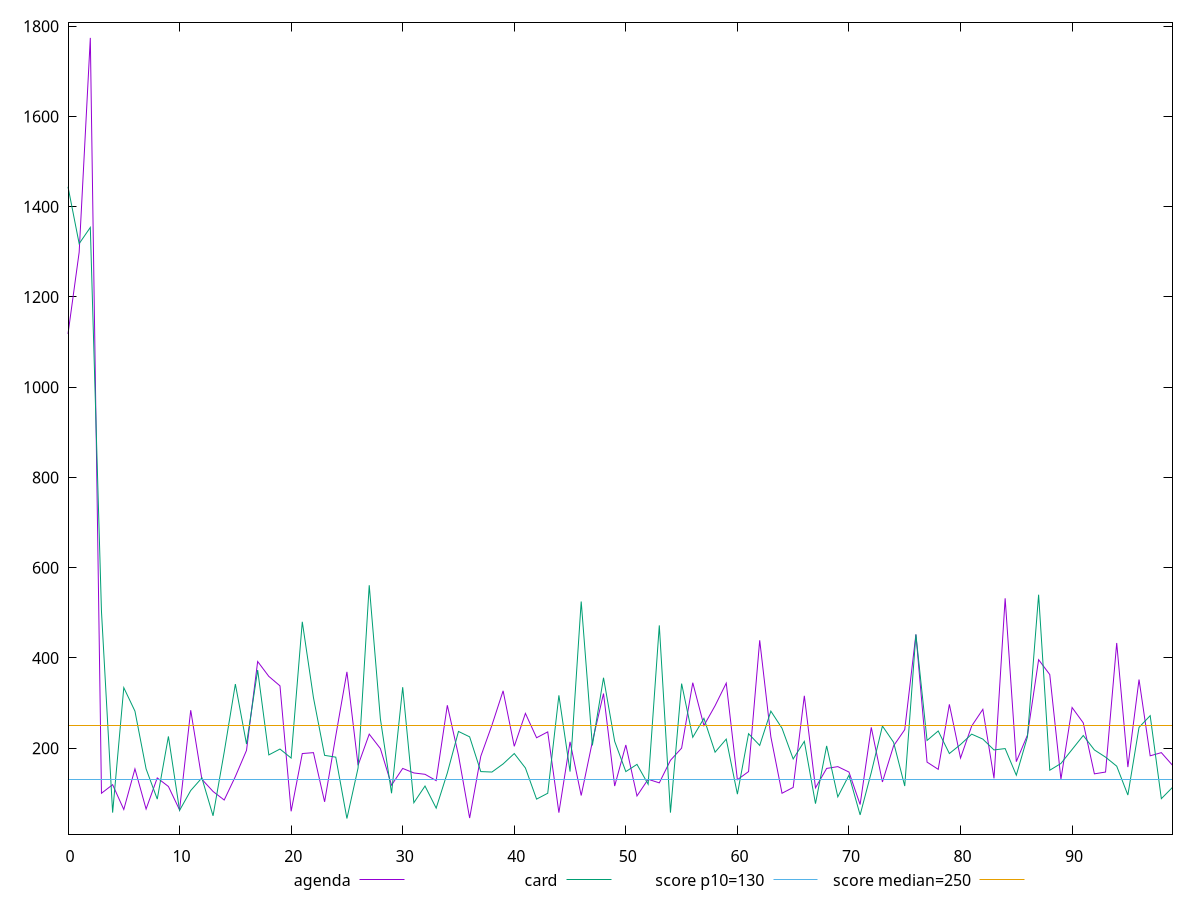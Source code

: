 reset

$agenda <<EOF
0 1118
1 1299
2 1774
3 100
4 119
5 64
6 154
7 65
8 134
9 115
10 63
11 284
12 131
13 104
14 85
15 137
16 195
17 392
18 359.0000000000001
19 338
20 60
21 188
22 190
23 81
24 227
25 369
26 162
27 231
28 199.0000000000001
29 118
30 155
31 145
32 142
33 128
34 295
35 184
36 45
37 182
38 251
39 327
40 204
41 277
42 223
43 236
44 57
45 214
46 95.00000000000011
47 214
48 321
49 116
50 207
51 94
52 131
53 123
54 173
55 200
56 345.0000000000001
57 250
58 294
59 344
60 130
61 148.0000000000001
62 438.9999999999998
63 225
64 100
65 113
66 315.9999999999999
67 112
68 155
69 159
70 147
71 75
72 246
73 125
74 205
75 241
76 451.9999999999999
77 169
78 153
79 297
80 177.9999999999999
81 249
82 286
83 133
84 532
85 170.0000000000001
86 229
87 396
88 362.9999999999999
89 131
90 290
91 256.00000000000034
92 143
93 147
94 433
95 158
96 352
97 183
98 190
99 162
EOF

$card <<EOF
0 1444
1 1318
2 1354
3 503
4 57
5 334
6 282
7 154
8 87
9 226
10 62
11 106
12 133.9999999999999
13 50
14 190.9999999999999
15 341.9999999999998
16 209
17 373.0000000000002
18 184.9999999999999
19 198
20 178
21 480
22 312
23 184
24 180
25 44
26 156
27 561
28 265
29 100
30 335
31 79
32 116
33 67
34 145
35 237
36 225
37 148
38 147
39 165
40 188
41 156
42 87
43 100
44 317
45 148
46 524.9999999999998
47 206
48 356
49 215
50 148
51 164
52 120
53 472.0000000000001
54 57
55 343
56 224
57 266
58 191
59 220
60 98
61 232
62 206
63 282
64 244
65 176
66 215
67 77
68 205
69 92
70 140
71 52
72 146
73 248.9999999999999
74 213
75 116
76 452
77 217
78 238
79 188
80 208
81 231
82 220
83 196
84 199
85 140
86 225
87 539.9999999999999
88 151
89 166
91 228
92 196
93 180
94 160
95 96
96 246
97 272.0000000000001
98 88
99 113
EOF

set key outside below
set xrange [0:99]
set yrange [9.399999999999999:1808.6]
set trange [9.399999999999999:1808.6]
set terminal svg size 640, 520 enhanced background rgb 'white'
set output "report/report_00029_2021-02-24T13-36-40.390Z/max-potential-fid/comparison/line/1_vs_2.svg"

plot $agenda title "agenda" with line, \
     $card title "card" with line, \
     130 title "score p10=130", \
     250 title "score median=250"

reset
